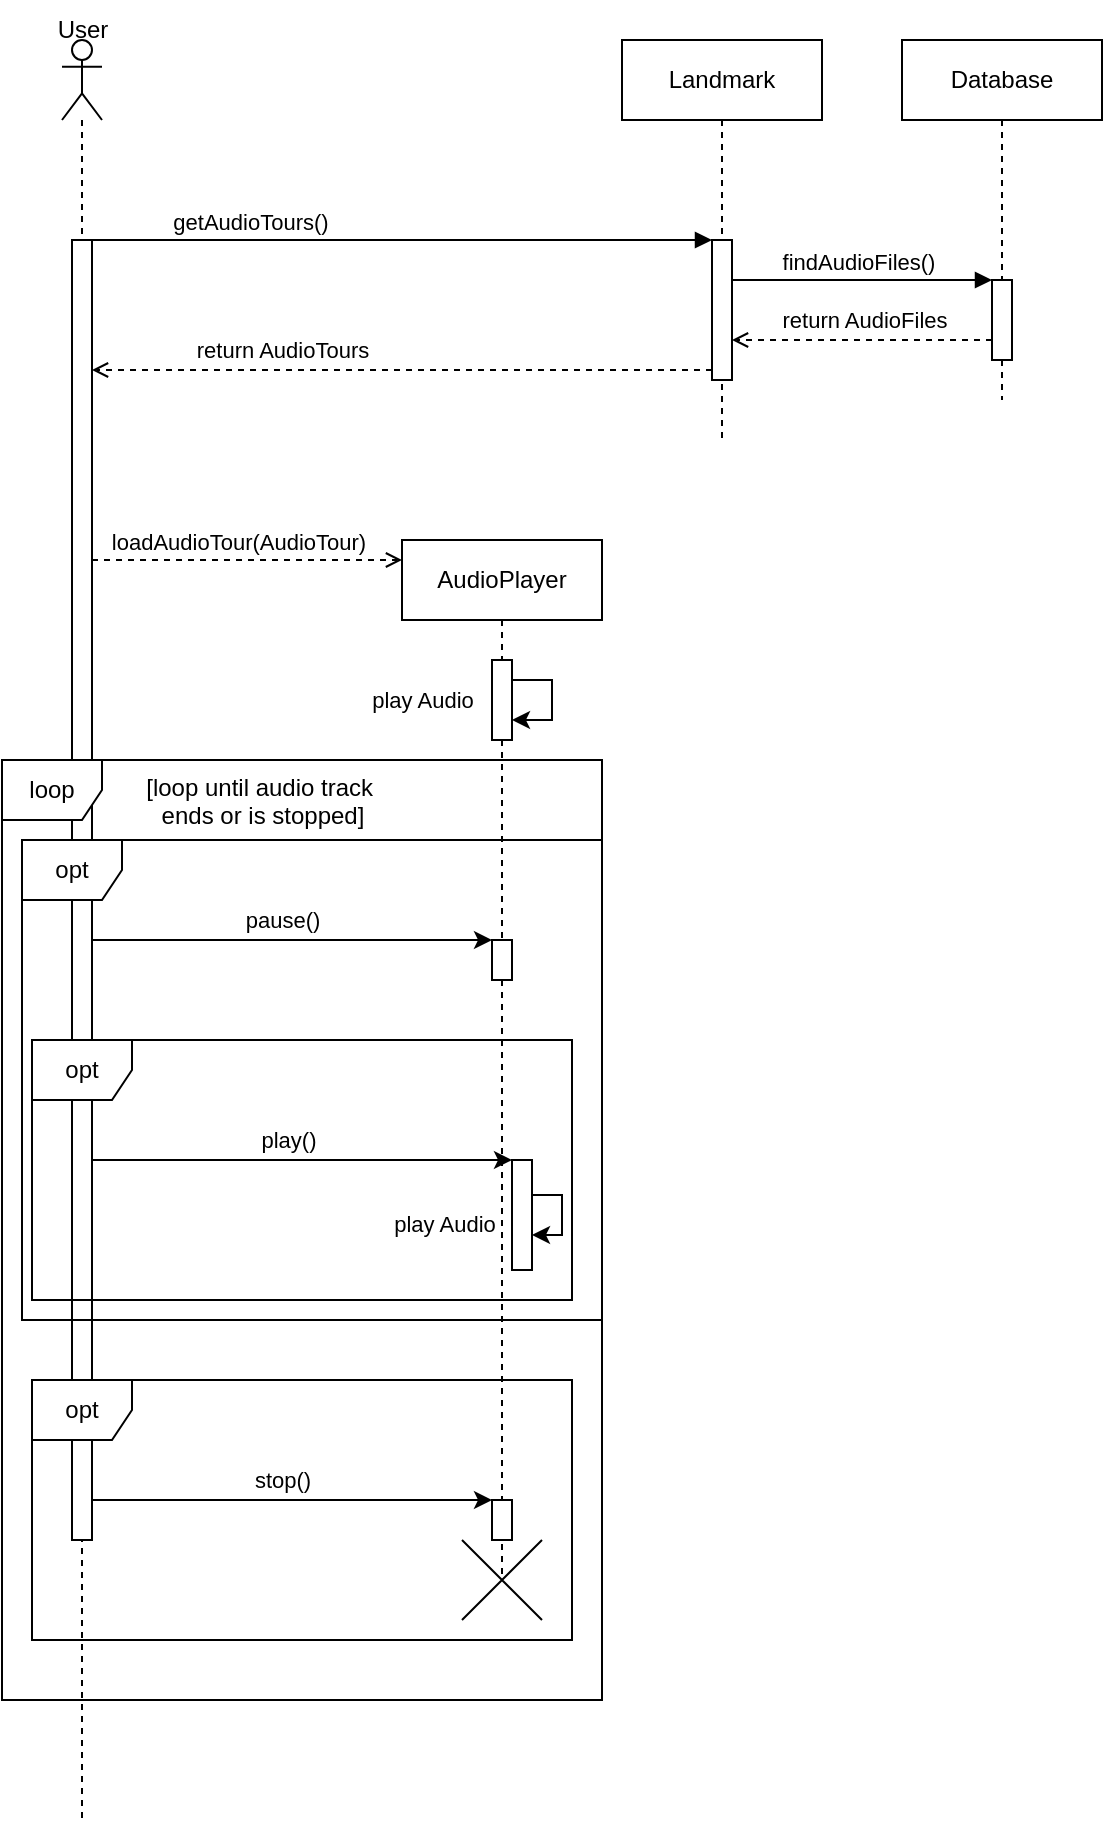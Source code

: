 <mxfile version="24.9.2">
  <diagram name="Page-1" id="2YBvvXClWsGukQMizWep">
    <mxGraphModel dx="1180" dy="643" grid="1" gridSize="10" guides="1" tooltips="1" connect="1" arrows="1" fold="1" page="1" pageScale="1" pageWidth="850" pageHeight="1100" math="0" shadow="0">
      <root>
        <mxCell id="0" />
        <mxCell id="1" parent="0" />
        <mxCell id="aM9ryv3xv72pqoxQDRHE-1" value="Landmark" style="shape=umlLifeline;perimeter=lifelinePerimeter;whiteSpace=wrap;html=1;container=0;dropTarget=0;collapsible=0;recursiveResize=0;outlineConnect=0;portConstraint=eastwest;newEdgeStyle={&quot;edgeStyle&quot;:&quot;elbowEdgeStyle&quot;,&quot;elbow&quot;:&quot;vertical&quot;,&quot;curved&quot;:0,&quot;rounded&quot;:0};" parent="1" vertex="1">
          <mxGeometry x="400" y="30" width="100" height="200" as="geometry" />
        </mxCell>
        <mxCell id="aM9ryv3xv72pqoxQDRHE-2" value="" style="html=1;points=[];perimeter=orthogonalPerimeter;outlineConnect=0;targetShapes=umlLifeline;portConstraint=eastwest;newEdgeStyle={&quot;edgeStyle&quot;:&quot;elbowEdgeStyle&quot;,&quot;elbow&quot;:&quot;vertical&quot;,&quot;curved&quot;:0,&quot;rounded&quot;:0};" parent="aM9ryv3xv72pqoxQDRHE-1" vertex="1">
          <mxGeometry x="45" y="100" width="10" height="70" as="geometry" />
        </mxCell>
        <mxCell id="aM9ryv3xv72pqoxQDRHE-5" value="Database" style="shape=umlLifeline;perimeter=lifelinePerimeter;whiteSpace=wrap;html=1;container=0;dropTarget=0;collapsible=0;recursiveResize=0;outlineConnect=0;portConstraint=eastwest;newEdgeStyle={&quot;edgeStyle&quot;:&quot;elbowEdgeStyle&quot;,&quot;elbow&quot;:&quot;vertical&quot;,&quot;curved&quot;:0,&quot;rounded&quot;:0};" parent="1" vertex="1">
          <mxGeometry x="540" y="30" width="100" height="180" as="geometry" />
        </mxCell>
        <mxCell id="aM9ryv3xv72pqoxQDRHE-6" value="" style="html=1;points=[];perimeter=orthogonalPerimeter;outlineConnect=0;targetShapes=umlLifeline;portConstraint=eastwest;newEdgeStyle={&quot;edgeStyle&quot;:&quot;elbowEdgeStyle&quot;,&quot;elbow&quot;:&quot;vertical&quot;,&quot;curved&quot;:0,&quot;rounded&quot;:0};" parent="aM9ryv3xv72pqoxQDRHE-5" vertex="1">
          <mxGeometry x="45" y="120" width="10" height="40" as="geometry" />
        </mxCell>
        <mxCell id="lM3hQRgQvAP4gYk37VVW-2" value="" style="shape=umlLifeline;perimeter=lifelinePerimeter;whiteSpace=wrap;html=1;container=1;dropTarget=0;collapsible=0;recursiveResize=0;outlineConnect=0;portConstraint=eastwest;newEdgeStyle={&quot;curved&quot;:0,&quot;rounded&quot;:0};participant=umlActor;" parent="1" vertex="1">
          <mxGeometry x="120" y="30" width="20" height="890" as="geometry" />
        </mxCell>
        <mxCell id="Rh5G49LO8CTEnddN_rDY-3" value="" style="html=1;points=[];perimeter=orthogonalPerimeter;outlineConnect=0;targetShapes=umlLifeline;portConstraint=eastwest;newEdgeStyle={&quot;edgeStyle&quot;:&quot;elbowEdgeStyle&quot;,&quot;elbow&quot;:&quot;vertical&quot;,&quot;curved&quot;:0,&quot;rounded&quot;:0};" parent="lM3hQRgQvAP4gYk37VVW-2" vertex="1">
          <mxGeometry x="5" y="100" width="10" height="650" as="geometry" />
        </mxCell>
        <mxCell id="47Cehyjoc2GhkUKSZKou-1" value="User" style="text;html=1;align=center;verticalAlign=middle;resizable=0;points=[];autosize=1;strokeColor=none;fillColor=none;" parent="1" vertex="1">
          <mxGeometry x="105" y="10" width="50" height="30" as="geometry" />
        </mxCell>
        <mxCell id="aM9ryv3xv72pqoxQDRHE-3" value="getAudioTours()" style="html=1;verticalAlign=bottom;startArrow=none;endArrow=block;startSize=8;edgeStyle=elbowEdgeStyle;elbow=vertical;curved=0;rounded=0;startFill=0;" parent="1" source="Rh5G49LO8CTEnddN_rDY-3" target="aM9ryv3xv72pqoxQDRHE-2" edge="1">
          <mxGeometry x="-0.491" relative="1" as="geometry">
            <mxPoint x="245" y="100" as="sourcePoint" />
            <Array as="points">
              <mxPoint x="240" y="130" />
            </Array>
            <mxPoint as="offset" />
          </mxGeometry>
        </mxCell>
        <mxCell id="Rh5G49LO8CTEnddN_rDY-6" value="findAudioFiles()" style="html=1;verticalAlign=bottom;startArrow=none;endArrow=block;startSize=8;edgeStyle=elbowEdgeStyle;elbow=vertical;curved=0;rounded=0;startFill=0;" parent="1" source="aM9ryv3xv72pqoxQDRHE-2" edge="1">
          <mxGeometry x="-0.04" relative="1" as="geometry">
            <mxPoint x="460" y="150" as="sourcePoint" />
            <Array as="points">
              <mxPoint x="535" y="150" />
            </Array>
            <mxPoint x="585" y="150" as="targetPoint" />
            <mxPoint as="offset" />
          </mxGeometry>
        </mxCell>
        <mxCell id="Rh5G49LO8CTEnddN_rDY-9" style="edgeStyle=elbowEdgeStyle;rounded=0;orthogonalLoop=1;jettySize=auto;html=1;elbow=vertical;curved=0;dashed=1;endArrow=open;endFill=0;" parent="1" source="aM9ryv3xv72pqoxQDRHE-6" target="aM9ryv3xv72pqoxQDRHE-2" edge="1">
          <mxGeometry relative="1" as="geometry">
            <mxPoint x="580" y="204.68" as="sourcePoint" />
            <mxPoint x="450" y="204.68" as="targetPoint" />
            <Array as="points">
              <mxPoint x="510" y="180" />
              <mxPoint x="525" y="204.68" />
            </Array>
          </mxGeometry>
        </mxCell>
        <mxCell id="Rh5G49LO8CTEnddN_rDY-10" value="return AudioFiles" style="edgeLabel;html=1;align=center;verticalAlign=middle;resizable=0;points=[];" parent="Rh5G49LO8CTEnddN_rDY-9" vertex="1" connectable="0">
          <mxGeometry x="0.128" y="-1" relative="1" as="geometry">
            <mxPoint x="9" y="-9" as="offset" />
          </mxGeometry>
        </mxCell>
        <mxCell id="Rh5G49LO8CTEnddN_rDY-11" style="edgeStyle=elbowEdgeStyle;rounded=0;orthogonalLoop=1;jettySize=auto;html=1;elbow=vertical;curved=0;dashed=1;endArrow=open;endFill=0;" parent="1" source="aM9ryv3xv72pqoxQDRHE-2" target="Rh5G49LO8CTEnddN_rDY-3" edge="1">
          <mxGeometry relative="1" as="geometry">
            <mxPoint x="440" y="220.32" as="sourcePoint" />
            <mxPoint x="310" y="220.32" as="targetPoint" />
            <Array as="points">
              <mxPoint x="330" y="195" />
              <mxPoint x="380" y="220" />
            </Array>
          </mxGeometry>
        </mxCell>
        <mxCell id="Rh5G49LO8CTEnddN_rDY-12" value="return AudioTours" style="edgeLabel;html=1;align=center;verticalAlign=middle;resizable=0;points=[];" parent="Rh5G49LO8CTEnddN_rDY-11" vertex="1" connectable="0">
          <mxGeometry x="0.128" y="-1" relative="1" as="geometry">
            <mxPoint x="-40" y="-9" as="offset" />
          </mxGeometry>
        </mxCell>
        <mxCell id="Rh5G49LO8CTEnddN_rDY-13" value="loadAudioTour(AudioTour)" style="html=1;verticalAlign=bottom;startArrow=none;endArrow=open;startSize=8;edgeStyle=elbowEdgeStyle;elbow=vertical;curved=0;rounded=0;startFill=0;endFill=0;dashed=1;" parent="1" source="Rh5G49LO8CTEnddN_rDY-3" edge="1">
          <mxGeometry x="-0.062" relative="1" as="geometry">
            <mxPoint x="145" y="230" as="sourcePoint" />
            <Array as="points">
              <mxPoint x="200" y="290" />
              <mxPoint x="255" y="230" />
            </Array>
            <mxPoint x="290" y="290" as="targetPoint" />
            <mxPoint as="offset" />
          </mxGeometry>
        </mxCell>
        <mxCell id="Rh5G49LO8CTEnddN_rDY-25" style="edgeStyle=elbowEdgeStyle;rounded=0;orthogonalLoop=1;jettySize=auto;html=1;elbow=vertical;curved=0;endArrow=classic;endFill=1;" parent="1" source="Rh5G49LO8CTEnddN_rDY-3" target="Rh5G49LO8CTEnddN_rDY-24" edge="1">
          <mxGeometry relative="1" as="geometry">
            <Array as="points">
              <mxPoint x="280" y="480" />
            </Array>
          </mxGeometry>
        </mxCell>
        <mxCell id="Rh5G49LO8CTEnddN_rDY-26" value="pause()" style="edgeLabel;html=1;align=center;verticalAlign=middle;resizable=0;points=[];" parent="Rh5G49LO8CTEnddN_rDY-25" vertex="1" connectable="0">
          <mxGeometry x="-0.386" relative="1" as="geometry">
            <mxPoint x="33" y="-10" as="offset" />
          </mxGeometry>
        </mxCell>
        <mxCell id="Rh5G49LO8CTEnddN_rDY-32" style="edgeStyle=elbowEdgeStyle;rounded=0;orthogonalLoop=1;jettySize=auto;html=1;elbow=vertical;curved=0;endArrow=classic;endFill=1;" parent="1" source="Rh5G49LO8CTEnddN_rDY-3" target="Rh5G49LO8CTEnddN_rDY-29" edge="1">
          <mxGeometry relative="1" as="geometry">
            <mxPoint x="145" y="590" as="sourcePoint" />
            <mxPoint x="340" y="569" as="targetPoint" />
            <Array as="points">
              <mxPoint x="280" y="590" />
              <mxPoint x="260" y="570" />
            </Array>
          </mxGeometry>
        </mxCell>
        <mxCell id="Rh5G49LO8CTEnddN_rDY-33" value="play()" style="edgeLabel;html=1;align=center;verticalAlign=middle;resizable=0;points=[];" parent="Rh5G49LO8CTEnddN_rDY-32" vertex="1" connectable="0">
          <mxGeometry x="-0.386" relative="1" as="geometry">
            <mxPoint x="33" y="-10" as="offset" />
          </mxGeometry>
        </mxCell>
        <mxCell id="Rh5G49LO8CTEnddN_rDY-51" style="edgeStyle=elbowEdgeStyle;rounded=0;orthogonalLoop=1;jettySize=auto;html=1;elbow=vertical;curved=0;endArrow=classic;endFill=1;" parent="1" source="Rh5G49LO8CTEnddN_rDY-3" target="Rh5G49LO8CTEnddN_rDY-53" edge="1">
          <mxGeometry relative="1" as="geometry">
            <mxPoint x="130" y="764.68" as="sourcePoint" />
            <mxPoint x="340" y="765" as="targetPoint" />
            <Array as="points">
              <mxPoint x="340" y="760" />
            </Array>
          </mxGeometry>
        </mxCell>
        <mxCell id="Rh5G49LO8CTEnddN_rDY-52" value="stop()" style="edgeLabel;html=1;align=center;verticalAlign=middle;resizable=0;points=[];" parent="Rh5G49LO8CTEnddN_rDY-51" vertex="1" connectable="0">
          <mxGeometry x="-0.386" relative="1" as="geometry">
            <mxPoint x="33" y="-10" as="offset" />
          </mxGeometry>
        </mxCell>
        <mxCell id="Rh5G49LO8CTEnddN_rDY-36" value="loop" style="shape=umlFrame;whiteSpace=wrap;html=1;pointerEvents=0;recursiveResize=0;container=1;collapsible=0;width=50;" parent="1" vertex="1">
          <mxGeometry x="90" y="390" width="300" height="470" as="geometry" />
        </mxCell>
        <mxCell id="Rh5G49LO8CTEnddN_rDY-29" value="" style="html=1;points=[[0,0,0,0,5],[0,1,0,0,-5],[1,0,0,0,5],[1,1,0,0,-5]];perimeter=orthogonalPerimeter;outlineConnect=0;targetShapes=umlLifeline;portConstraint=eastwest;newEdgeStyle={&quot;curved&quot;:0,&quot;rounded&quot;:0};" parent="Rh5G49LO8CTEnddN_rDY-36" vertex="1">
          <mxGeometry x="255" y="200" width="10" height="55" as="geometry" />
        </mxCell>
        <mxCell id="Rh5G49LO8CTEnddN_rDY-34" style="edgeStyle=orthogonalEdgeStyle;rounded=0;orthogonalLoop=1;jettySize=auto;html=1;curved=0;" parent="Rh5G49LO8CTEnddN_rDY-36" source="Rh5G49LO8CTEnddN_rDY-29" target="Rh5G49LO8CTEnddN_rDY-29" edge="1">
          <mxGeometry relative="1" as="geometry">
            <Array as="points">
              <mxPoint x="280" y="228" />
            </Array>
          </mxGeometry>
        </mxCell>
        <mxCell id="Rh5G49LO8CTEnddN_rDY-22" value="opt" style="shape=umlFrame;whiteSpace=wrap;html=1;pointerEvents=0;recursiveResize=0;container=1;collapsible=0;width=50;" parent="Rh5G49LO8CTEnddN_rDY-36" vertex="1">
          <mxGeometry x="10" y="40" width="290" height="240" as="geometry" />
        </mxCell>
        <mxCell id="Rh5G49LO8CTEnddN_rDY-1" value="AudioPlayer" style="shape=umlLifeline;whiteSpace=wrap;html=1;container=0;dropTarget=0;collapsible=0;recursiveResize=0;outlineConnect=0;portConstraint=eastwest;newEdgeStyle={&quot;curved&quot;:0,&quot;rounded&quot;:0};targetShapes=umlLifeline;participant=label;points=[[0,0,0,0,5],[0,1,0,0,-5],[1,0,0,0,5],[1,1,0,0,-5]];perimeter=rectanglePerimeter;" parent="Rh5G49LO8CTEnddN_rDY-22" vertex="1">
          <mxGeometry x="190" y="-150" width="100" height="520" as="geometry" />
        </mxCell>
        <mxCell id="Rh5G49LO8CTEnddN_rDY-2" value="" style="html=1;points=[];perimeter=orthogonalPerimeter;outlineConnect=0;targetShapes=umlLifeline;portConstraint=eastwest;newEdgeStyle={&quot;edgeStyle&quot;:&quot;elbowEdgeStyle&quot;,&quot;elbow&quot;:&quot;vertical&quot;,&quot;curved&quot;:0,&quot;rounded&quot;:0};" parent="Rh5G49LO8CTEnddN_rDY-1" vertex="1">
          <mxGeometry x="45" y="60" width="10" height="40" as="geometry" />
        </mxCell>
        <mxCell id="Rh5G49LO8CTEnddN_rDY-20" style="edgeStyle=elbowEdgeStyle;rounded=0;orthogonalLoop=1;jettySize=auto;html=1;elbow=vertical;curved=0;" parent="Rh5G49LO8CTEnddN_rDY-1" source="Rh5G49LO8CTEnddN_rDY-2" target="Rh5G49LO8CTEnddN_rDY-2" edge="1">
          <mxGeometry relative="1" as="geometry" />
        </mxCell>
        <mxCell id="Rh5G49LO8CTEnddN_rDY-21" value="play Audio" style="edgeLabel;html=1;align=center;verticalAlign=middle;resizable=0;points=[];" parent="Rh5G49LO8CTEnddN_rDY-20" vertex="1" connectable="0">
          <mxGeometry x="-0.497" y="-1" relative="1" as="geometry">
            <mxPoint x="-60" y="9" as="offset" />
          </mxGeometry>
        </mxCell>
        <mxCell id="Rh5G49LO8CTEnddN_rDY-24" value="" style="html=1;points=[[0,0,0,0,5],[0,1,0,0,-5],[1,0,0,0,5],[1,1,0,0,-5]];perimeter=orthogonalPerimeter;outlineConnect=0;targetShapes=umlLifeline;portConstraint=eastwest;newEdgeStyle={&quot;curved&quot;:0,&quot;rounded&quot;:0};" parent="Rh5G49LO8CTEnddN_rDY-1" vertex="1">
          <mxGeometry x="45" y="200" width="10" height="20" as="geometry" />
        </mxCell>
        <mxCell id="Rh5G49LO8CTEnddN_rDY-53" value="" style="html=1;points=[[0,0,0,0,5],[0,1,0,0,-5],[1,0,0,0,5],[1,1,0,0,-5]];perimeter=orthogonalPerimeter;outlineConnect=0;targetShapes=umlLifeline;portConstraint=eastwest;newEdgeStyle={&quot;curved&quot;:0,&quot;rounded&quot;:0};" parent="Rh5G49LO8CTEnddN_rDY-1" vertex="1">
          <mxGeometry x="45" y="480" width="10" height="20" as="geometry" />
        </mxCell>
        <mxCell id="Rh5G49LO8CTEnddN_rDY-46" value="opt" style="shape=umlFrame;whiteSpace=wrap;html=1;pointerEvents=0;recursiveResize=0;container=1;collapsible=0;width=50;" parent="Rh5G49LO8CTEnddN_rDY-22" vertex="1">
          <mxGeometry x="5" y="270" width="270" height="130" as="geometry" />
        </mxCell>
        <mxCell id="Rh5G49LO8CTEnddN_rDY-48" style="edgeStyle=elbowEdgeStyle;rounded=0;orthogonalLoop=1;jettySize=auto;html=1;elbow=vertical;curved=0;endArrow=classic;endFill=1;" parent="Rh5G49LO8CTEnddN_rDY-46" edge="1">
          <mxGeometry relative="1" as="geometry" />
        </mxCell>
        <mxCell id="Rh5G49LO8CTEnddN_rDY-49" value="pause()" style="edgeLabel;html=1;align=center;verticalAlign=middle;resizable=0;points=[];" parent="Rh5G49LO8CTEnddN_rDY-48" vertex="1" connectable="0">
          <mxGeometry x="-0.386" relative="1" as="geometry">
            <mxPoint x="33" y="-15" as="offset" />
          </mxGeometry>
        </mxCell>
        <mxCell id="Rh5G49LO8CTEnddN_rDY-56" value="" style="shape=umlDestroy;dashed=0;targetShapes=umlLifeline;" parent="Rh5G49LO8CTEnddN_rDY-46" vertex="1">
          <mxGeometry x="215" y="80" width="40" height="40" as="geometry" />
        </mxCell>
        <mxCell id="Rh5G49LO8CTEnddN_rDY-27" value="opt" style="shape=umlFrame;whiteSpace=wrap;html=1;pointerEvents=0;recursiveResize=0;container=1;collapsible=0;width=50;" parent="Rh5G49LO8CTEnddN_rDY-36" vertex="1">
          <mxGeometry x="15" y="140" width="270" height="130" as="geometry" />
        </mxCell>
        <mxCell id="Rh5G49LO8CTEnddN_rDY-30" style="edgeStyle=elbowEdgeStyle;rounded=0;orthogonalLoop=1;jettySize=auto;html=1;elbow=vertical;curved=0;endArrow=classic;endFill=1;" parent="Rh5G49LO8CTEnddN_rDY-27" target="Rh5G49LO8CTEnddN_rDY-29" edge="1">
          <mxGeometry relative="1" as="geometry" />
        </mxCell>
        <mxCell id="Rh5G49LO8CTEnddN_rDY-31" value="pause()" style="edgeLabel;html=1;align=center;verticalAlign=middle;resizable=0;points=[];" parent="Rh5G49LO8CTEnddN_rDY-30" vertex="1" connectable="0">
          <mxGeometry x="-0.386" relative="1" as="geometry">
            <mxPoint x="33" y="-15" as="offset" />
          </mxGeometry>
        </mxCell>
        <mxCell id="Rh5G49LO8CTEnddN_rDY-35" value="play Audio" style="edgeLabel;html=1;align=center;verticalAlign=middle;resizable=0;points=[];" parent="Rh5G49LO8CTEnddN_rDY-27" vertex="1" connectable="0">
          <mxGeometry x="194.999" y="-130" as="geometry">
            <mxPoint x="11" y="222" as="offset" />
          </mxGeometry>
        </mxCell>
        <mxCell id="Rh5G49LO8CTEnddN_rDY-37" value="[loop until audio track&amp;nbsp;&lt;div&gt;ends or is stopped]&lt;/div&gt;" style="text;align=center;html=1;" parent="Rh5G49LO8CTEnddN_rDY-36" vertex="1">
          <mxGeometry width="100" height="40" relative="1" as="geometry">
            <mxPoint x="80" as="offset" />
          </mxGeometry>
        </mxCell>
      </root>
    </mxGraphModel>
  </diagram>
</mxfile>
